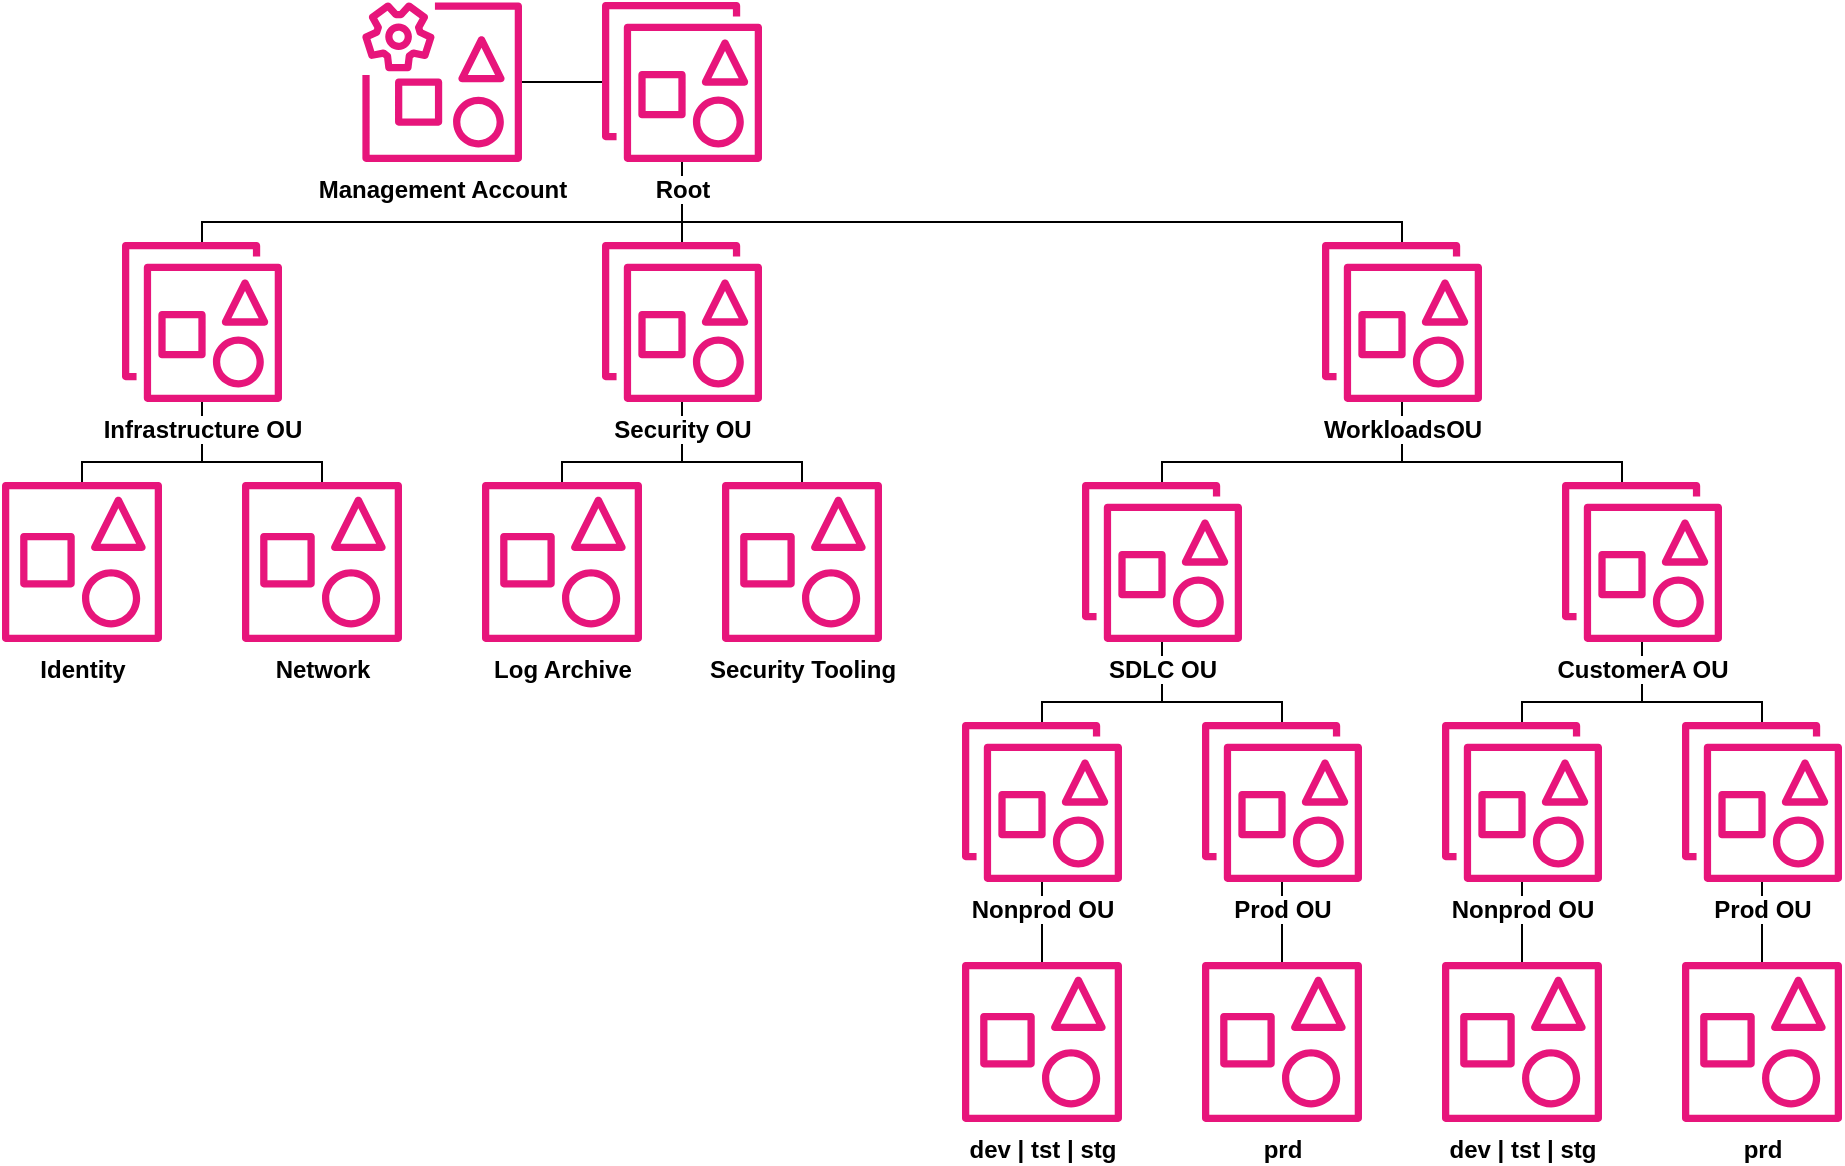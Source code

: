 <mxfile version="24.8.4">
  <diagram name="Page-1" id="3RlztuBvmJlQ_3YMpiWf">
    <mxGraphModel dx="1728" dy="928" grid="1" gridSize="10" guides="1" tooltips="1" connect="1" arrows="1" fold="1" page="1" pageScale="1" pageWidth="850" pageHeight="1100" background="none" math="0" shadow="0">
      <root>
        <mxCell id="0" />
        <mxCell id="1" parent="0" />
        <mxCell id="qAYZ5E4fQaRt8hyqv8FD-1" value="Management Account" style="sketch=0;outlineConnect=0;fontColor=#000000;gradientColor=none;fillColor=#E7157B;strokeColor=#F0F6FC;dashed=0;verticalLabelPosition=bottom;verticalAlign=top;align=center;html=1;fontSize=12;fontStyle=1;aspect=fixed;pointerEvents=1;shape=mxgraph.aws4.organizations_management_account2;labelBackgroundColor=default;" parent="1" vertex="1">
          <mxGeometry x="220" y="40" width="80" height="80" as="geometry" />
        </mxCell>
        <mxCell id="qAYZ5E4fQaRt8hyqv8FD-29" style="edgeStyle=orthogonalEdgeStyle;rounded=0;orthogonalLoop=1;jettySize=auto;html=1;labelBackgroundColor=default;fontColor=#000000;strokeColor=#000000;endArrow=none;endFill=0;fontStyle=1" parent="1" source="qAYZ5E4fQaRt8hyqv8FD-6" target="qAYZ5E4fQaRt8hyqv8FD-10" edge="1">
          <mxGeometry relative="1" as="geometry">
            <Array as="points">
              <mxPoint x="140" y="270" />
              <mxPoint x="80" y="270" />
            </Array>
          </mxGeometry>
        </mxCell>
        <mxCell id="qAYZ5E4fQaRt8hyqv8FD-31" style="edgeStyle=orthogonalEdgeStyle;rounded=0;orthogonalLoop=1;jettySize=auto;html=1;labelBackgroundColor=default;fontColor=#000000;strokeColor=#000000;endArrow=none;endFill=0;fontStyle=1" parent="1" source="qAYZ5E4fQaRt8hyqv8FD-6" target="qAYZ5E4fQaRt8hyqv8FD-11" edge="1">
          <mxGeometry relative="1" as="geometry">
            <Array as="points">
              <mxPoint x="140" y="270" />
              <mxPoint x="200" y="270" />
            </Array>
          </mxGeometry>
        </mxCell>
        <mxCell id="qAYZ5E4fQaRt8hyqv8FD-6" value="Infrastructure OU" style="sketch=0;outlineConnect=0;fontColor=#000000;gradientColor=none;fillColor=#E7157B;strokeColor=#F0F6FC;dashed=0;verticalLabelPosition=bottom;verticalAlign=top;align=center;html=1;fontSize=12;fontStyle=1;aspect=fixed;pointerEvents=1;shape=mxgraph.aws4.organizations_organizational_unit2;labelBackgroundColor=default;" parent="1" vertex="1">
          <mxGeometry x="100" y="160" width="80" height="80" as="geometry" />
        </mxCell>
        <mxCell id="qAYZ5E4fQaRt8hyqv8FD-33" style="edgeStyle=orthogonalEdgeStyle;rounded=0;orthogonalLoop=1;jettySize=auto;html=1;labelBackgroundColor=default;fontColor=#000000;strokeColor=#000000;endArrow=none;endFill=0;fontStyle=1" parent="1" source="qAYZ5E4fQaRt8hyqv8FD-7" target="qAYZ5E4fQaRt8hyqv8FD-9" edge="1">
          <mxGeometry relative="1" as="geometry">
            <Array as="points">
              <mxPoint x="380" y="270" />
              <mxPoint x="320" y="270" />
            </Array>
          </mxGeometry>
        </mxCell>
        <mxCell id="qAYZ5E4fQaRt8hyqv8FD-34" style="edgeStyle=orthogonalEdgeStyle;rounded=0;orthogonalLoop=1;jettySize=auto;html=1;labelBackgroundColor=default;fontColor=#000000;strokeColor=#000000;endArrow=none;endFill=0;fontStyle=1" parent="1" source="qAYZ5E4fQaRt8hyqv8FD-7" target="qAYZ5E4fQaRt8hyqv8FD-8" edge="1">
          <mxGeometry relative="1" as="geometry">
            <Array as="points">
              <mxPoint x="380" y="270" />
              <mxPoint x="440" y="270" />
            </Array>
          </mxGeometry>
        </mxCell>
        <mxCell id="qAYZ5E4fQaRt8hyqv8FD-7" value="Security OU" style="sketch=0;outlineConnect=0;fontColor=#000000;gradientColor=none;fillColor=#E7157B;strokeColor=#F0F6FC;dashed=0;verticalLabelPosition=bottom;verticalAlign=top;align=center;html=1;fontSize=12;fontStyle=1;aspect=fixed;pointerEvents=1;shape=mxgraph.aws4.organizations_organizational_unit2;labelBackgroundColor=default;" parent="1" vertex="1">
          <mxGeometry x="340" y="160" width="80" height="80" as="geometry" />
        </mxCell>
        <mxCell id="qAYZ5E4fQaRt8hyqv8FD-8" value="Security Tooling" style="sketch=0;outlineConnect=0;fontColor=#000000;gradientColor=none;fillColor=#E7157B;strokeColor=#F0F6FC;dashed=0;verticalLabelPosition=bottom;verticalAlign=top;align=center;html=1;fontSize=12;fontStyle=1;aspect=fixed;pointerEvents=1;shape=mxgraph.aws4.organizations_account2;labelBackgroundColor=default;" parent="1" vertex="1">
          <mxGeometry x="400" y="280" width="80" height="80" as="geometry" />
        </mxCell>
        <mxCell id="qAYZ5E4fQaRt8hyqv8FD-9" value="&lt;div&gt;Log Archive&lt;/div&gt;" style="sketch=0;outlineConnect=0;fontColor=#000000;gradientColor=none;fillColor=#E7157B;strokeColor=#F0F6FC;dashed=0;verticalLabelPosition=bottom;verticalAlign=top;align=center;html=1;fontSize=12;fontStyle=1;aspect=fixed;pointerEvents=1;shape=mxgraph.aws4.organizations_account2;labelBackgroundColor=default;" parent="1" vertex="1">
          <mxGeometry x="280" y="280" width="80" height="80" as="geometry" />
        </mxCell>
        <mxCell id="qAYZ5E4fQaRt8hyqv8FD-10" value="Identity" style="sketch=0;outlineConnect=0;fontColor=#000000;gradientColor=none;fillColor=#E7157B;strokeColor=#F0F6FC;dashed=0;verticalLabelPosition=bottom;verticalAlign=top;align=center;html=1;fontSize=12;fontStyle=1;aspect=fixed;pointerEvents=1;shape=mxgraph.aws4.organizations_account2;labelBackgroundColor=default;" parent="1" vertex="1">
          <mxGeometry x="40" y="280" width="80" height="80" as="geometry" />
        </mxCell>
        <mxCell id="qAYZ5E4fQaRt8hyqv8FD-11" value="&lt;div&gt;Network&lt;/div&gt;" style="sketch=0;outlineConnect=0;fontColor=#000000;gradientColor=none;fillColor=#E7157B;strokeColor=#F0F6FC;dashed=0;verticalLabelPosition=bottom;verticalAlign=top;align=center;html=1;fontSize=12;fontStyle=1;aspect=fixed;pointerEvents=1;shape=mxgraph.aws4.organizations_account2;labelBackgroundColor=default;" parent="1" vertex="1">
          <mxGeometry x="160" y="280" width="80" height="80" as="geometry" />
        </mxCell>
        <mxCell id="qVJmOAf3r7ttMT8u71p_-14" style="edgeStyle=orthogonalEdgeStyle;rounded=0;orthogonalLoop=1;jettySize=auto;html=1;endArrow=none;endFill=0;" edge="1" parent="1" source="qAYZ5E4fQaRt8hyqv8FD-12" target="qAYZ5E4fQaRt8hyqv8FD-16">
          <mxGeometry relative="1" as="geometry">
            <Array as="points">
              <mxPoint x="740" y="270" />
              <mxPoint x="620" y="270" />
            </Array>
          </mxGeometry>
        </mxCell>
        <mxCell id="qVJmOAf3r7ttMT8u71p_-15" style="edgeStyle=orthogonalEdgeStyle;rounded=0;orthogonalLoop=1;jettySize=auto;html=1;endArrow=none;endFill=0;" edge="1" parent="1" source="qAYZ5E4fQaRt8hyqv8FD-12" target="qAYZ5E4fQaRt8hyqv8FD-17">
          <mxGeometry relative="1" as="geometry">
            <Array as="points">
              <mxPoint x="740" y="270" />
              <mxPoint x="850" y="270" />
            </Array>
          </mxGeometry>
        </mxCell>
        <mxCell id="qAYZ5E4fQaRt8hyqv8FD-12" value="&lt;div&gt;WorkloadsOU&lt;/div&gt;" style="sketch=0;outlineConnect=0;fontColor=#000000;gradientColor=none;fillColor=#E7157B;strokeColor=#F0F6FC;dashed=0;verticalLabelPosition=bottom;verticalAlign=top;align=center;html=1;fontSize=12;fontStyle=1;aspect=fixed;pointerEvents=1;shape=mxgraph.aws4.organizations_organizational_unit2;labelBackgroundColor=default;" parent="1" vertex="1">
          <mxGeometry x="700" y="160" width="80" height="80" as="geometry" />
        </mxCell>
        <mxCell id="qVJmOAf3r7ttMT8u71p_-3" style="edgeStyle=orthogonalEdgeStyle;rounded=0;orthogonalLoop=1;jettySize=auto;html=1;endArrow=none;endFill=0;" edge="1" parent="1" source="qAYZ5E4fQaRt8hyqv8FD-16" target="qVJmOAf3r7ttMT8u71p_-1">
          <mxGeometry relative="1" as="geometry">
            <Array as="points">
              <mxPoint x="560" y="390" />
              <mxPoint x="500" y="390" />
            </Array>
          </mxGeometry>
        </mxCell>
        <mxCell id="qVJmOAf3r7ttMT8u71p_-4" style="edgeStyle=orthogonalEdgeStyle;rounded=0;orthogonalLoop=1;jettySize=auto;html=1;endArrow=none;endFill=0;" edge="1" parent="1" source="qAYZ5E4fQaRt8hyqv8FD-16" target="qVJmOAf3r7ttMT8u71p_-2">
          <mxGeometry relative="1" as="geometry">
            <Array as="points">
              <mxPoint x="620" y="390" />
              <mxPoint x="680" y="390" />
            </Array>
          </mxGeometry>
        </mxCell>
        <mxCell id="qAYZ5E4fQaRt8hyqv8FD-16" value="SDLC OU" style="sketch=0;outlineConnect=0;fontColor=#000000;gradientColor=none;fillColor=#E7157B;strokeColor=#F0F6FC;dashed=0;verticalLabelPosition=bottom;verticalAlign=top;align=center;html=1;fontSize=12;fontStyle=1;aspect=fixed;pointerEvents=1;shape=mxgraph.aws4.organizations_organizational_unit2;labelBackgroundColor=default;" parent="1" vertex="1">
          <mxGeometry x="580" y="280" width="80" height="80" as="geometry" />
        </mxCell>
        <mxCell id="qVJmOAf3r7ttMT8u71p_-16" style="edgeStyle=orthogonalEdgeStyle;rounded=0;orthogonalLoop=1;jettySize=auto;html=1;endArrow=none;endFill=0;" edge="1" parent="1" source="qAYZ5E4fQaRt8hyqv8FD-17" target="qVJmOAf3r7ttMT8u71p_-10">
          <mxGeometry relative="1" as="geometry">
            <Array as="points">
              <mxPoint x="860" y="390" />
              <mxPoint x="800" y="390" />
            </Array>
          </mxGeometry>
        </mxCell>
        <mxCell id="qVJmOAf3r7ttMT8u71p_-17" style="edgeStyle=orthogonalEdgeStyle;rounded=0;orthogonalLoop=1;jettySize=auto;html=1;endArrow=none;endFill=0;" edge="1" parent="1" source="qAYZ5E4fQaRt8hyqv8FD-17" target="qVJmOAf3r7ttMT8u71p_-12">
          <mxGeometry relative="1" as="geometry">
            <Array as="points">
              <mxPoint x="860" y="390" />
              <mxPoint x="920" y="390" />
            </Array>
          </mxGeometry>
        </mxCell>
        <mxCell id="qAYZ5E4fQaRt8hyqv8FD-17" value="CustomerA OU" style="sketch=0;outlineConnect=0;fontColor=#000000;gradientColor=none;fillColor=#E7157B;strokeColor=#F0F6FC;dashed=0;verticalLabelPosition=bottom;verticalAlign=top;align=center;html=1;fontSize=12;fontStyle=1;aspect=fixed;pointerEvents=1;shape=mxgraph.aws4.organizations_organizational_unit2;labelBackgroundColor=default;" parent="1" vertex="1">
          <mxGeometry x="820" y="280" width="80" height="80" as="geometry" />
        </mxCell>
        <mxCell id="qAYZ5E4fQaRt8hyqv8FD-18" value="dev | tst | stg" style="sketch=0;outlineConnect=0;fontColor=#000000;gradientColor=none;fillColor=#E7157B;strokeColor=#F0F6FC;dashed=0;verticalLabelPosition=bottom;verticalAlign=top;align=center;html=1;fontSize=12;fontStyle=1;aspect=fixed;pointerEvents=1;shape=mxgraph.aws4.organizations_account2;labelBackgroundColor=default;" parent="1" vertex="1">
          <mxGeometry x="520" y="520" width="80" height="80" as="geometry" />
        </mxCell>
        <mxCell id="5dbspacoEwdE9uSeqx6c-3" value="prd" style="sketch=0;outlineConnect=0;fontColor=#000000;gradientColor=none;fillColor=#E7157B;strokeColor=#F0F6FC;dashed=0;verticalLabelPosition=bottom;verticalAlign=top;align=center;html=1;fontSize=12;fontStyle=1;aspect=fixed;pointerEvents=1;shape=mxgraph.aws4.organizations_account2;labelBackgroundColor=default;" parent="1" vertex="1">
          <mxGeometry x="640" y="520" width="80" height="80" as="geometry" />
        </mxCell>
        <mxCell id="5dbspacoEwdE9uSeqx6c-15" style="edgeStyle=orthogonalEdgeStyle;rounded=0;orthogonalLoop=1;jettySize=auto;html=1;strokeColor=#000000;endArrow=none;endFill=0;labelBackgroundColor=default;fontColor=#000000;fontStyle=1" parent="1" source="5dbspacoEwdE9uSeqx6c-13" target="qAYZ5E4fQaRt8hyqv8FD-7" edge="1">
          <mxGeometry relative="1" as="geometry" />
        </mxCell>
        <mxCell id="5dbspacoEwdE9uSeqx6c-16" style="edgeStyle=orthogonalEdgeStyle;rounded=0;orthogonalLoop=1;jettySize=auto;html=1;strokeColor=#000000;endArrow=none;endFill=0;labelBackgroundColor=default;fontColor=#000000;fontStyle=1" parent="1" source="5dbspacoEwdE9uSeqx6c-13" target="qAYZ5E4fQaRt8hyqv8FD-6" edge="1">
          <mxGeometry relative="1" as="geometry">
            <Array as="points">
              <mxPoint x="380" y="150" />
              <mxPoint x="140" y="150" />
            </Array>
          </mxGeometry>
        </mxCell>
        <mxCell id="5dbspacoEwdE9uSeqx6c-18" style="edgeStyle=orthogonalEdgeStyle;rounded=0;orthogonalLoop=1;jettySize=auto;html=1;strokeColor=#000000;endArrow=none;endFill=0;labelBackgroundColor=default;fontColor=#000000;fontStyle=1" parent="1" source="5dbspacoEwdE9uSeqx6c-13" target="qAYZ5E4fQaRt8hyqv8FD-1" edge="1">
          <mxGeometry relative="1" as="geometry" />
        </mxCell>
        <mxCell id="qVJmOAf3r7ttMT8u71p_-13" style="edgeStyle=orthogonalEdgeStyle;rounded=0;orthogonalLoop=1;jettySize=auto;html=1;endArrow=none;endFill=0;" edge="1" parent="1" source="5dbspacoEwdE9uSeqx6c-13" target="qAYZ5E4fQaRt8hyqv8FD-12">
          <mxGeometry relative="1" as="geometry">
            <Array as="points">
              <mxPoint x="380" y="150" />
              <mxPoint x="740" y="150" />
            </Array>
          </mxGeometry>
        </mxCell>
        <mxCell id="5dbspacoEwdE9uSeqx6c-13" value="Root" style="sketch=0;outlineConnect=0;fontColor=#000000;gradientColor=none;fillColor=#E7157B;strokeColor=#F0F6FC;dashed=0;verticalLabelPosition=bottom;verticalAlign=top;align=center;html=1;fontSize=12;fontStyle=1;aspect=fixed;pointerEvents=1;shape=mxgraph.aws4.organizations_organizational_unit2;labelBackgroundColor=default;" parent="1" vertex="1">
          <mxGeometry x="340" y="40" width="80" height="80" as="geometry" />
        </mxCell>
        <mxCell id="qVJmOAf3r7ttMT8u71p_-5" style="edgeStyle=orthogonalEdgeStyle;rounded=0;orthogonalLoop=1;jettySize=auto;html=1;endArrow=none;endFill=0;" edge="1" parent="1" source="qVJmOAf3r7ttMT8u71p_-1" target="qAYZ5E4fQaRt8hyqv8FD-18">
          <mxGeometry relative="1" as="geometry" />
        </mxCell>
        <mxCell id="qVJmOAf3r7ttMT8u71p_-1" value="Nonprod OU" style="sketch=0;outlineConnect=0;fontColor=#000000;gradientColor=none;fillColor=#E7157B;strokeColor=#F0F6FC;dashed=0;verticalLabelPosition=bottom;verticalAlign=top;align=center;html=1;fontSize=12;fontStyle=1;aspect=fixed;pointerEvents=1;shape=mxgraph.aws4.organizations_organizational_unit2;labelBackgroundColor=default;" vertex="1" parent="1">
          <mxGeometry x="520" y="400" width="80" height="80" as="geometry" />
        </mxCell>
        <mxCell id="qVJmOAf3r7ttMT8u71p_-6" style="edgeStyle=orthogonalEdgeStyle;rounded=0;orthogonalLoop=1;jettySize=auto;html=1;endArrow=none;endFill=0;" edge="1" parent="1" source="qVJmOAf3r7ttMT8u71p_-2" target="5dbspacoEwdE9uSeqx6c-3">
          <mxGeometry relative="1" as="geometry" />
        </mxCell>
        <mxCell id="qVJmOAf3r7ttMT8u71p_-2" value="Prod OU" style="sketch=0;outlineConnect=0;fontColor=#000000;gradientColor=none;fillColor=#E7157B;strokeColor=#F0F6FC;dashed=0;verticalLabelPosition=bottom;verticalAlign=top;align=center;html=1;fontSize=12;fontStyle=1;aspect=fixed;pointerEvents=1;shape=mxgraph.aws4.organizations_organizational_unit2;labelBackgroundColor=default;" vertex="1" parent="1">
          <mxGeometry x="640" y="400" width="80" height="80" as="geometry" />
        </mxCell>
        <mxCell id="qVJmOAf3r7ttMT8u71p_-7" value="dev | tst | stg" style="sketch=0;outlineConnect=0;fontColor=#000000;gradientColor=none;fillColor=#E7157B;strokeColor=#F0F6FC;dashed=0;verticalLabelPosition=bottom;verticalAlign=top;align=center;html=1;fontSize=12;fontStyle=1;aspect=fixed;pointerEvents=1;shape=mxgraph.aws4.organizations_account2;labelBackgroundColor=default;" vertex="1" parent="1">
          <mxGeometry x="760" y="520" width="80" height="80" as="geometry" />
        </mxCell>
        <mxCell id="qVJmOAf3r7ttMT8u71p_-8" value="prd" style="sketch=0;outlineConnect=0;fontColor=#000000;gradientColor=none;fillColor=#E7157B;strokeColor=#F0F6FC;dashed=0;verticalLabelPosition=bottom;verticalAlign=top;align=center;html=1;fontSize=12;fontStyle=1;aspect=fixed;pointerEvents=1;shape=mxgraph.aws4.organizations_account2;labelBackgroundColor=default;" vertex="1" parent="1">
          <mxGeometry x="880" y="520" width="80" height="80" as="geometry" />
        </mxCell>
        <mxCell id="qVJmOAf3r7ttMT8u71p_-9" style="edgeStyle=orthogonalEdgeStyle;rounded=0;orthogonalLoop=1;jettySize=auto;html=1;endArrow=none;endFill=0;" edge="1" parent="1" source="qVJmOAf3r7ttMT8u71p_-10" target="qVJmOAf3r7ttMT8u71p_-7">
          <mxGeometry relative="1" as="geometry" />
        </mxCell>
        <mxCell id="qVJmOAf3r7ttMT8u71p_-10" value="Nonprod OU" style="sketch=0;outlineConnect=0;fontColor=#000000;gradientColor=none;fillColor=#E7157B;strokeColor=#F0F6FC;dashed=0;verticalLabelPosition=bottom;verticalAlign=top;align=center;html=1;fontSize=12;fontStyle=1;aspect=fixed;pointerEvents=1;shape=mxgraph.aws4.organizations_organizational_unit2;labelBackgroundColor=default;" vertex="1" parent="1">
          <mxGeometry x="760" y="400" width="80" height="80" as="geometry" />
        </mxCell>
        <mxCell id="qVJmOAf3r7ttMT8u71p_-11" style="edgeStyle=orthogonalEdgeStyle;rounded=0;orthogonalLoop=1;jettySize=auto;html=1;endArrow=none;endFill=0;" edge="1" parent="1" source="qVJmOAf3r7ttMT8u71p_-12" target="qVJmOAf3r7ttMT8u71p_-8">
          <mxGeometry relative="1" as="geometry" />
        </mxCell>
        <mxCell id="qVJmOAf3r7ttMT8u71p_-12" value="Prod OU" style="sketch=0;outlineConnect=0;fontColor=#000000;gradientColor=none;fillColor=#E7157B;strokeColor=#F0F6FC;dashed=0;verticalLabelPosition=bottom;verticalAlign=top;align=center;html=1;fontSize=12;fontStyle=1;aspect=fixed;pointerEvents=1;shape=mxgraph.aws4.organizations_organizational_unit2;labelBackgroundColor=default;" vertex="1" parent="1">
          <mxGeometry x="880" y="400" width="80" height="80" as="geometry" />
        </mxCell>
      </root>
    </mxGraphModel>
  </diagram>
</mxfile>
